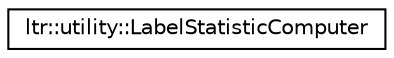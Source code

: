 digraph G
{
  edge [fontname="Helvetica",fontsize="10",labelfontname="Helvetica",labelfontsize="10"];
  node [fontname="Helvetica",fontsize="10",shape=record];
  rankdir="LR";
  Node1 [label="ltr::utility::LabelStatisticComputer",height=0.2,width=0.4,color="black", fillcolor="white", style="filled",URL="$classltr_1_1utility_1_1_label_statistic_computer.html"];
}
